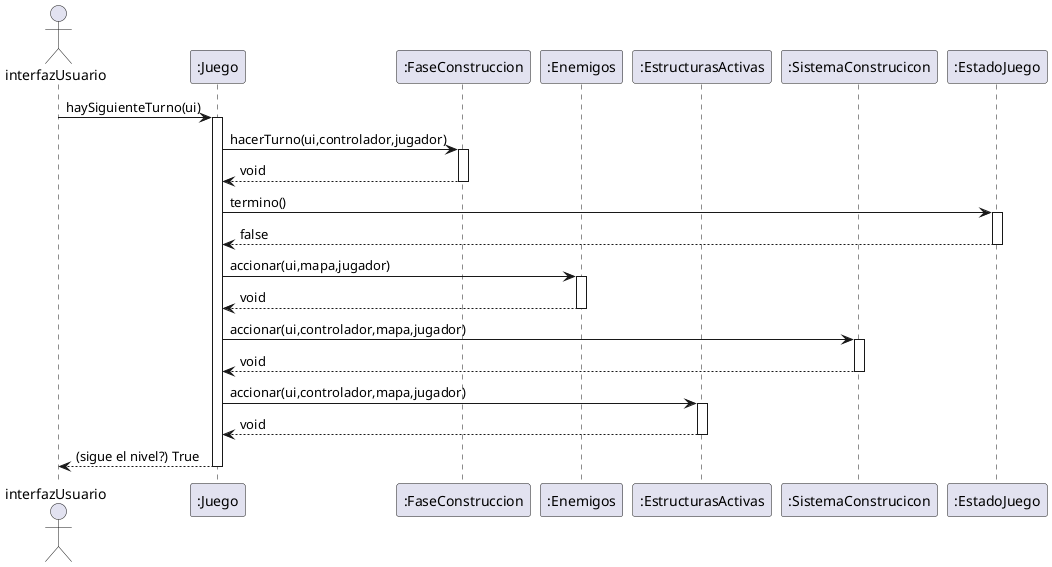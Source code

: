 @startuml


Actor interfazUsuario as usuario

participant ":Juego" as Juego
participant ":FaseConstruccion" as builder
participant ":Enemigos" as enemies
participant ":EstructurasActivas" as estr
participant ":SistemaConstrucicon" as constr

participant ":EstadoJuego" as state

usuario-> Juego: haySiguienteTurno(ui)
activate Juego
Juego -> builder: hacerTurno(ui,controlador,jugador)
activate builder


builder--> Juego: void
deactivate builder

Juego->state: termino()
activate state
state --> Juego: false
deactivate state

Juego->enemies: accionar(ui,mapa,jugador)
activate enemies
enemies--> Juego: void
deactivate enemies


Juego->constr: accionar(ui,controlador,mapa,jugador)
activate constr
constr--> Juego: void
deactivate constr

Juego->estr: accionar(ui,controlador,mapa,jugador)
activate estr
estr--> Juego: void
deactivate estr

Juego --> usuario: (sigue el nivel?) True
deactivate Juego


@enduml
